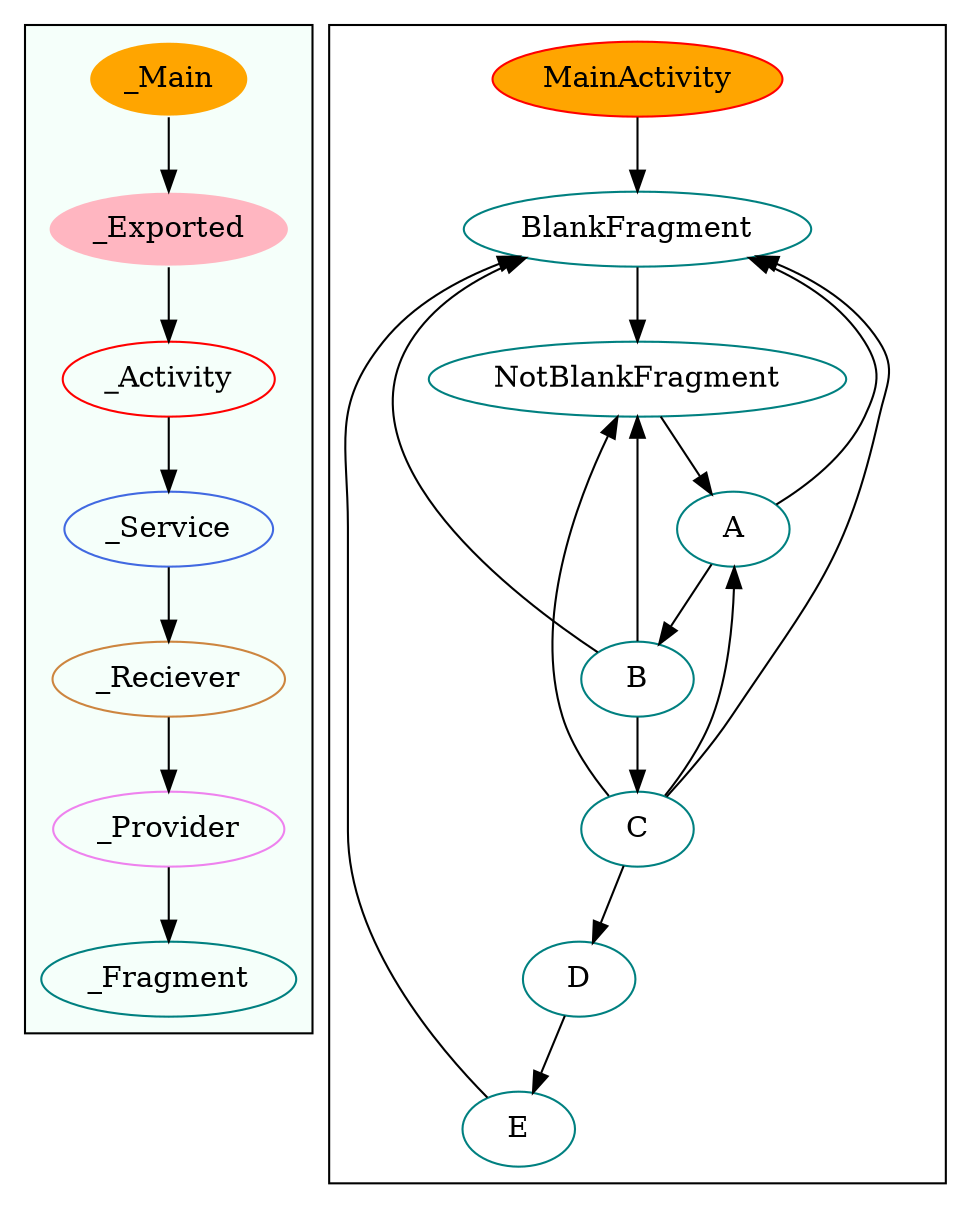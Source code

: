 digraph G {
subgraph cluster_legend{ 
bgcolor=mintcream;
_Activity[color = red];
_Service[color = royalblue];
_Provider[color = violet];
_Reciever[color = peru];
_Fragment[color = teal];
_Main[style=filled, fillcolor=orange, color = mintcream];
_Exported[style=filled, fillcolor=lightpink, color = mintcream];
_Main -> _Exported -> _Activity -> _Service -> _Reciever -> _Provider -> _Fragment; 
}
subgraph cluster_component{ 
MainActivity[style=filled, fillcolor=orange, color = red];
BlankFragment[color = teal];
NotBlankFragment[color = teal];
B[color = teal];
C[color = teal];
D[color = teal];
E[color = teal];
A[color = teal];
BlankFragment->NotBlankFragment;
MainActivity->BlankFragment;
NotBlankFragment->A;
B->NotBlankFragment;
B->BlankFragment;
B->C;
C->A;
C->BlankFragment;
C->NotBlankFragment;
C->D;
D->E;
E->BlankFragment;
A->BlankFragment;
A->B;
}
}
